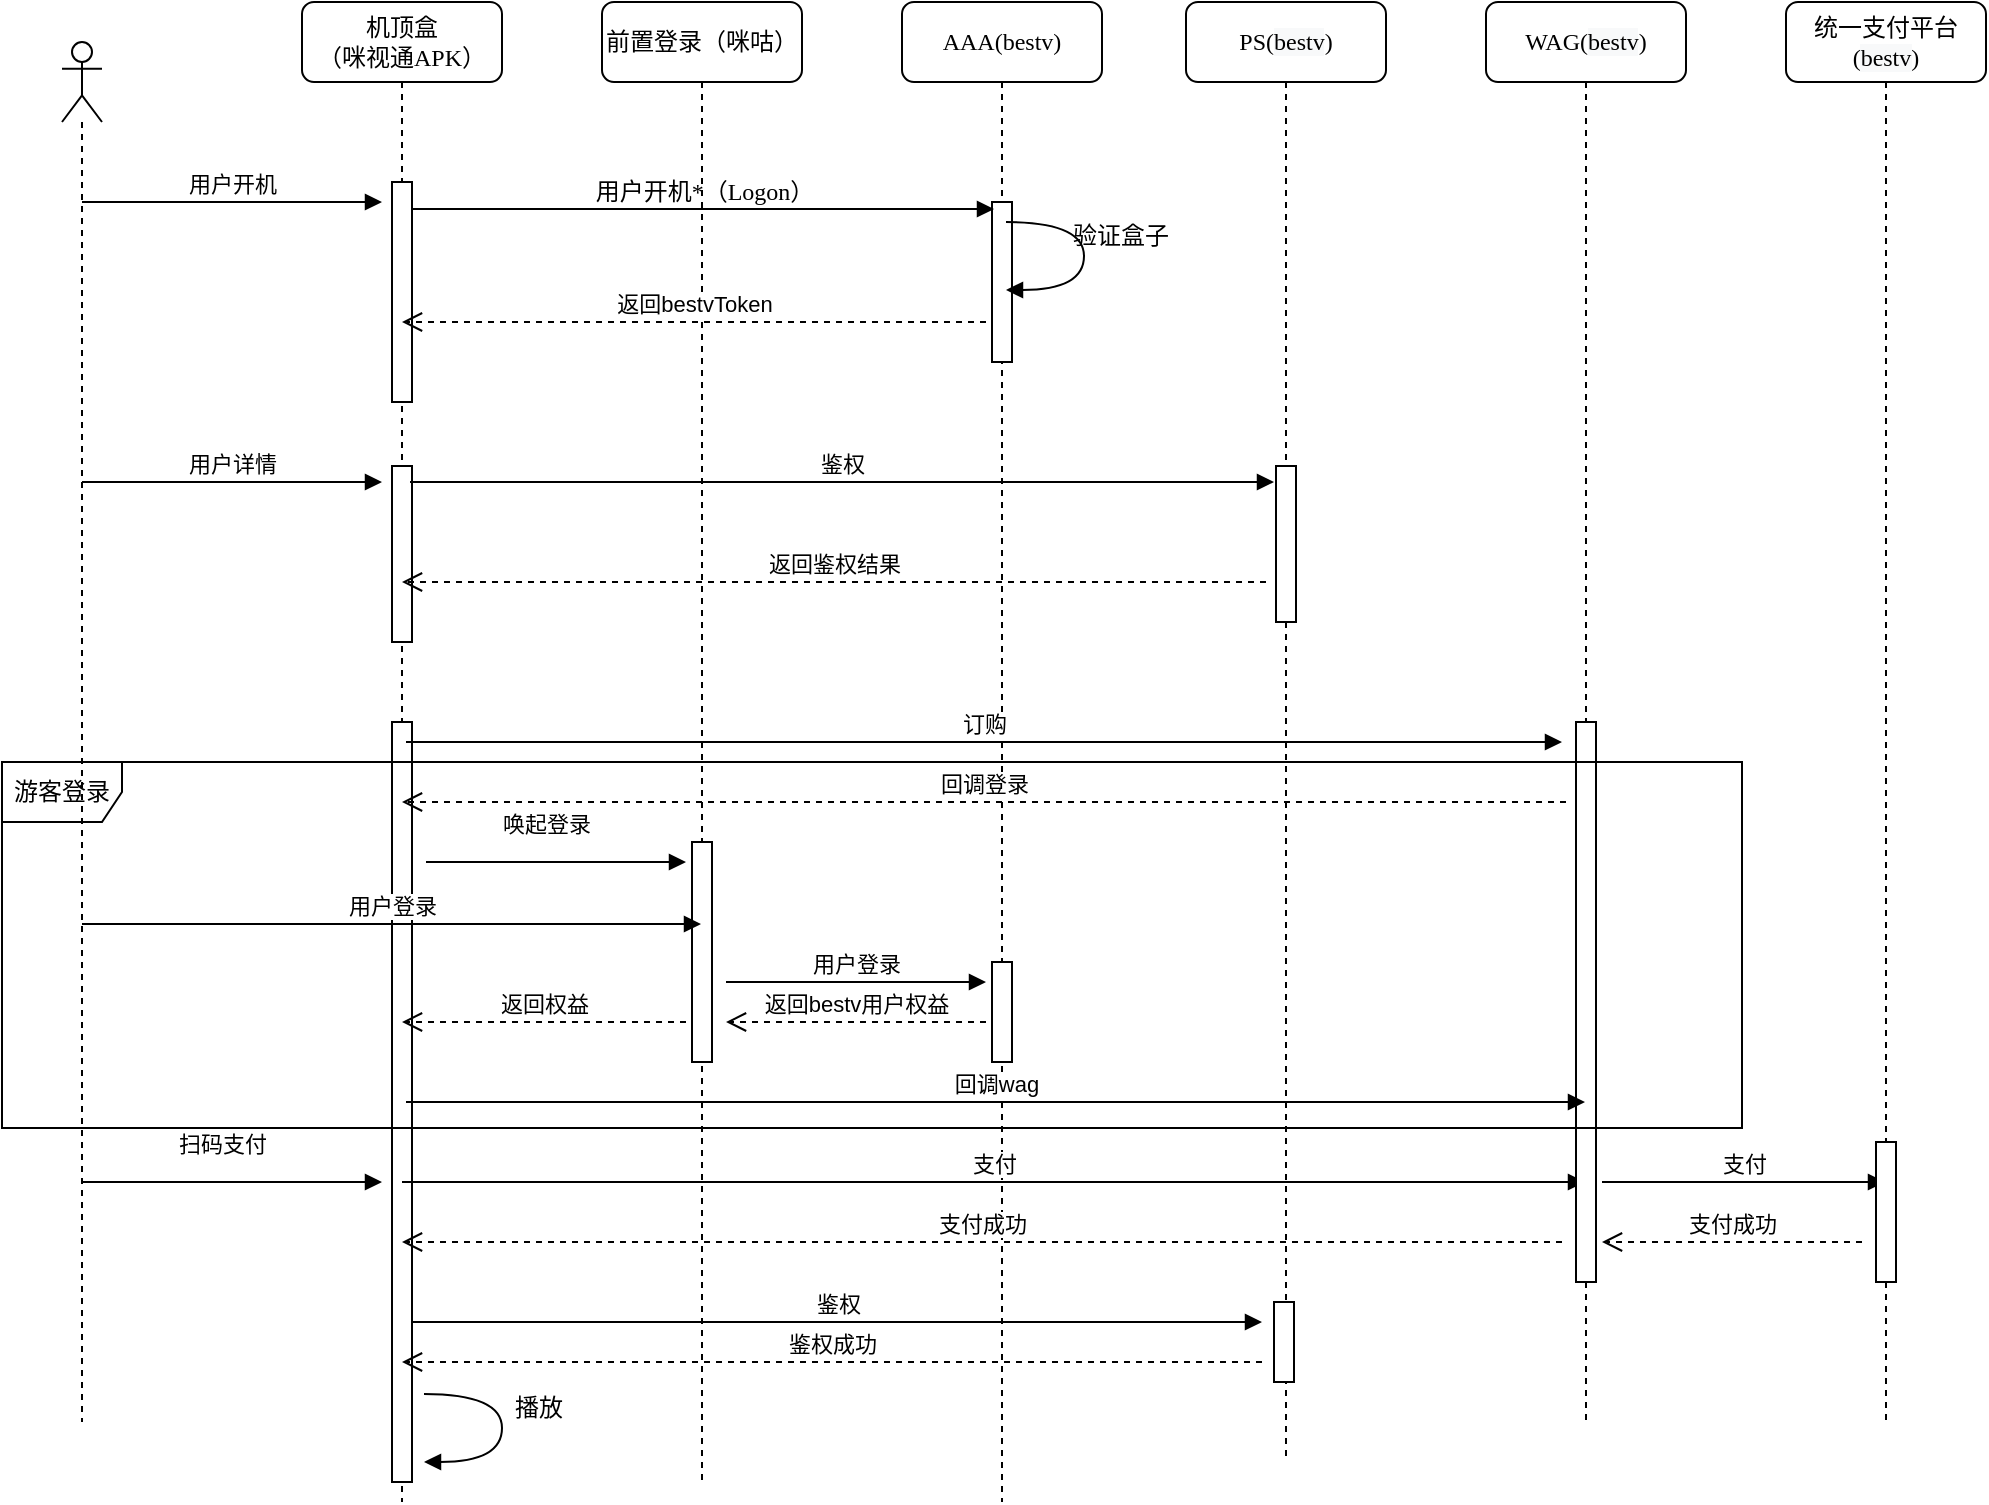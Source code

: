 <mxfile type="github" version="12.4.9"><diagram id="13e1069c-82ec-6db2-03f1-153e76fe0fe0" name="Page-1"><mxGraphModel dx="1422" dy="792" gridSize="10" guides="1" tooltips="1" connect="1" arrows="1" fold="1" page="1" pageScale="1" pageWidth="1100" pageHeight="850" background="#ffffff" math="0" shadow="0" grid="1"><root><mxCell id="0"/><mxCell id="1" parent="0"/><mxCell id="XAI1HucwZ2nyAOawFUFM-1" value="&lt;span style=&quot;display: inline ; float: none ; background-color: rgb(248 , 249 , 250) ; color: transparent ; font-family: monospace ; font-size: 0px ; font-style: normal ; font-variant: normal ; font-weight: 400 ; letter-spacing: normal ; text-align: left ; text-decoration: none ; text-indent: 0px ; text-transform: none ; white-space: nowrap ; word-break: break-all ; word-spacing: 0px&quot;&gt;%3CmxGraphModel%3E%3Croot%3E%3CmxCell%20id%3D%220%22%2F%3E%3CmxCell%20id%3D%221%22%20parent%3D%220%22%2F%3E%3CmxCell%20id%3D%222%22%20value%3D%22%E5%89%8D%E7%BD%AE%E7%99%BB%E5%BD%95%EF%BC%88%E5%92%AA%E5%92%95%EF%BC%89%22%20parent%3D%221%22%20vertex%3D%221%22%20style%3D%22shape%3DumlLifeline%3Bperimeter%3DlifelinePerimeter%3BwhiteSpace%3Dwrap%3Bhtml%3D1%3Bcontainer%3D1%3Bcollapsible%3D0%3BrecursiveResize%3D0%3BoutlineConnect%3D0%3Brounded%3D1%3Bshadow%3D0%3Bcomic%3D0%3BlabelBackgroundColor%3Dnone%3BstrokeWidth%3D1%3BfontFamily%3DVerdana%3BfontSize%3D12%3Balign%3Dcenter%3B%22%3E%3CmxGeometry%20as%3D%22geometry%22%20height%3D%22580%22%20width%3D%22100%22%20y%3D%2280%22%20x%3D%22238%22%2F%3E%3C%2FmxCell%3E%3CmxCell%20id%3D%223%22%20value%3D%22AAA(%E7%99%BE%E8%A7%86%E9%80%9A)%22%20parent%3D%221%22%20vertex%3D%221%22%20style%3D%22shape%3DumlLifeline%3Bperimeter%3DlifelinePerimeter%3BwhiteSpace%3Dwrap%3Bhtml%3D1%3Bcontainer%3D1%3Bcollapsible%3D0%3BrecursiveResize%3D0%3BoutlineConnect%3D0%3Brounded%3D1%3Bshadow%3D0%3Bcomic%3D0%3BlabelBackgroundColor%3Dnone%3BstrokeWidth%3D1%3BfontFamily%3DVerdana%3BfontSize%3D12%3Balign%3Dcenter%3B%22%3E%3CmxGeometry%20as%3D%22geometry%22%20height%3D%22580%22%20width%3D%22100%22%20y%3D%2280%22%20x%3D%22388%22%2F%3E%3C%2FmxCell%3E%3CmxCell%20id%3D%224%22%20value%3D%22%22%20parent%3D%223%22%20vertex%3D%221%22%20style%3D%22html%3D1%3Bpoints%3D%5B%5D%3Bperimeter%3DorthogonalPerimeter%3Brounded%3D0%3Bshadow%3D0%3Bcomic%3D0%3BlabelBackgroundColor%3Dnone%3BstrokeWidth%3D1%3BfontFamily%3DVerdana%3BfontSize%3D12%3Balign%3Dcenter%3B%22%3E%3CmxGeometry%20as%3D%22geometry%22%20height%3D%2250%22%20width%3D%2210%22%20y%3D%22100%22%20x%3D%2245%22%2F%3E%3C%2FmxCell%3E%3CmxCell%20id%3D%225%22%20value%3D%22%22%20parent%3D%223%22%20vertex%3D%221%22%20style%3D%22shape%3DrequiredInterface%3Bhtml%3D1%3BverticalLabelPosition%3Dbottom%3B%22%3E%3CmxGeometry%20as%3D%22geometry%22%20height%3D%2220%22%20width%3D%2210%22%20y%3D%22130%22%20x%3D%2255%22%2F%3E%3C%2FmxCell%3E%3CmxCell%20id%3D%226%22%20value%3D%22%E6%9C%BA%E9%A1%B6%E7%9B%92%26lt%3Bbr%26gt%3B%EF%BC%88%E5%92%AA%E8%A7%86%E9%80%9AAPK%EF%BC%89%22%20parent%3D%221%22%20vertex%3D%221%22%20style%3D%22shape%3DumlLifeline%3Bperimeter%3DlifelinePerimeter%3BwhiteSpace%3Dwrap%3Bhtml%3D1%3Bcontainer%3D1%3Bcollapsible%3D0%3BrecursiveResize%3D0%3BoutlineConnect%3D0%3Brounded%3D1%3Bshadow%3D0%3Bcomic%3D0%3BlabelBackgroundColor%3Dnone%3BstrokeWidth%3D1%3BfontFamily%3DVerdana%3BfontSize%3D12%3Balign%3Dcenter%3B%22%3E%3CmxGeometry%20as%3D%22geometry%22%20height%3D%22580%22%20width%3D%22100%22%20y%3D%2280%22%20x%3D%2288%22%2F%3E%3C%2FmxCell%3E%3CmxCell%20id%3D%227%22%20value%3D%22%22%20parent%3D%226%22%20vertex%3D%221%22%20style%3D%22html%3D1%3Bpoints%3D%5B%5D%3Bperimeter%3DorthogonalPerimeter%3Brounded%3D0%3Bshadow%3D0%3Bcomic%3D0%3BlabelBackgroundColor%3Dnone%3BstrokeWidth%3D1%3BfontFamily%3DVerdana%3BfontSize%3D12%3Balign%3Dcenter%3B%22%3E%3CmxGeometry%20as%3D%22geometry%22%20height%3D%22150%22%20width%3D%2210%22%20y%3D%2290%22%20x%3D%2245%22%2F%3E%3C%2FmxCell%3E%3CmxCell%20id%3D%228%22%20value%3D%22%E7%94%A8%E6%88%B7%E7%99%BB%E5%BD%95*%EF%BC%88Logon%EF%BC%89%22%20parent%3D%221%22%20style%3D%22html%3D1%3BverticalAlign%3Dbottom%3BendArrow%3Dblock%3BentryX%3D0.1%3BentryY%3D0.045%3BlabelBackgroundColor%3Dnone%3BfontFamily%3DVerdana%3BfontSize%3D12%3BedgeStyle%3DelbowEdgeStyle%3Belbow%3Dvertical%3BentryDx%3D0%3BentryDy%3D0%3BentryPerimeter%3D0%3B%22%20edge%3D%221%22%20target%3D%224%22%20source%3D%227%22%3E%3CmxGeometry%20as%3D%22geometry%22%20relative%3D%221%22%3E%3CmxPoint%20as%3D%22sourcePoint%22%20y%3D%22190%22%20x%3D%22208%22%2F%3E%3CmxPoint%20as%3D%22targetPoint%22%20y%3D%22180%22%20x%3D%22283%22%2F%3E%3C%2FmxGeometry%3E%3C%2FmxCell%3E%3CmxCell%20id%3D%229%22%20value%3D%22Note%22%20parent%3D%221%22%20vertex%3D%221%22%20style%3D%22shape%3Dnote%3BwhiteSpace%3Dwrap%3Bhtml%3D1%3Bsize%3D14%3BverticalAlign%3Dtop%3Balign%3Dleft%3BspacingTop%3D-6%3Brounded%3D0%3Bshadow%3D0%3Bcomic%3D0%3BlabelBackgroundColor%3Dnone%3BstrokeWidth%3D1%3BfontFamily%3DVerdana%3BfontSize%3D12%22%3E%3CmxGeometry%20as%3D%22geometry%22%20height%3D%2235%22%20width%3D%22100%22%20y%3D%2230%22%20x%3D%2288%22%2F%3E%3C%2FmxCell%3E%3CmxCell%20id%3D%2210%22%20value%3D%22Note%22%20parent%3D%221%22%20vertex%3D%221%22%20style%3D%22shape%3Dnote%3BwhiteSpace%3Dwrap%3Bhtml%3D1%3Bsize%3D14%3BverticalAlign%3Dtop%3Balign%3Dleft%3BspacingTop%3D-6%3Brounded%3D0%3Bshadow%3D0%3Bcomic%3D0%3BlabelBackgroundColor%3Dnone%3BstrokeWidth%3D1%3BfontFamily%3DVerdana%3BfontSize%3D12%22%3E%3CmxGeometry%20as%3D%22geometry%22%20height%3D%2235%22%20width%3D%22100%22%20y%3D%2230%22%20x%3D%22228%22%2F%3E%3C%2FmxCell%3E%3CmxCell%20id%3D%2211%22%20value%3D%22Note%22%20parent%3D%221%22%20vertex%3D%221%22%20style%3D%22shape%3Dnote%3BwhiteSpace%3Dwrap%3Bhtml%3D1%3Bsize%3D14%3BverticalAlign%3Dtop%3Balign%3Dleft%3BspacingTop%3D-6%3Brounded%3D0%3Bshadow%3D0%3Bcomic%3D0%3BlabelBackgroundColor%3Dnone%3BstrokeWidth%3D1%3BfontFamily%3DVerdana%3BfontSize%3D12%22%3E%3CmxGeometry%20as%3D%22geometry%22%20height%3D%2235%22%20width%3D%22100%22%20y%3D%2230%22%20x%3D%22388%22%2F%3E%3C%2FmxCell%3E%3CmxCell%20id%3D%2212%22%20value%3D%22PS(%E7%99%BE%E8%A7%86%E9%80%9A)%22%20parent%3D%221%22%20vertex%3D%221%22%20style%3D%22shape%3DumlLifeline%3Bperimeter%3DlifelinePerimeter%3BwhiteSpace%3Dwrap%3Bhtml%3D1%3Bcontainer%3D1%3Bcollapsible%3D0%3BrecursiveResize%3D0%3BoutlineConnect%3D0%3Brounded%3D1%3Bshadow%3D0%3Bcomic%3D0%3BlabelBackgroundColor%3Dnone%3BstrokeWidth%3D1%3BfontFamily%3DVerdana%3BfontSize%3D12%3Balign%3Dcenter%3B%22%3E%3CmxGeometry%20as%3D%22geometry%22%20height%3D%22580%22%20width%3D%22100%22%20y%3D%2280%22%20x%3D%22530%22%2F%3E%3C%2FmxCell%3E%3CmxCell%20id%3D%2213%22%20value%3D%22%22%20parent%3D%2212%22%20vertex%3D%221%22%20style%3D%22html%3D1%3Bpoints%3D%5B%5D%3Bperimeter%3DorthogonalPerimeter%3Brounded%3D0%3Bshadow%3D0%3Bcomic%3D0%3BlabelBackgroundColor%3Dnone%3BstrokeWidth%3D1%3BfontFamily%3DVerdana%3BfontSize%3D12%3Balign%3Dcenter%3B%22%3E%3CmxGeometry%20as%3D%22geometry%22%20height%3D%2260%22%20width%3D%2210%22%20y%3D%22270%22%20x%3D%2245%22%2F%3E%3C%2FmxCell%3E%3CmxCell%20id%3D%2214%22%20value%3D%22WAG(%E7%99%BE%E8%A7%86%E9%80%9A)%22%20parent%3D%221%22%20vertex%3D%221%22%20style%3D%22shape%3DumlLifeline%3Bperimeter%3DlifelinePerimeter%3BwhiteSpace%3Dwrap%3Bhtml%3D1%3Bcontainer%3D1%3Bcollapsible%3D0%3BrecursiveResize%3D0%3BoutlineConnect%3D0%3Brounded%3D1%3Bshadow%3D0%3Bcomic%3D0%3BlabelBackgroundColor%3Dnone%3BstrokeWidth%3D1%3BfontFamily%3DVerdana%3BfontSize%3D12%3Balign%3Dcenter%3B%22%3E%3CmxGeometry%20as%3D%22geometry%22%20height%3D%22580%22%20width%3D%22100%22%20y%3D%2280%22%20x%3D%22680%22%2F%3E%3C%2FmxCell%3E%3CmxCell%20id%3D%2215%22%20value%3D%22%22%20parent%3D%2214%22%20vertex%3D%221%22%20style%3D%22html%3D1%3Bpoints%3D%5B%5D%3Bperimeter%3DorthogonalPerimeter%3Brounded%3D0%3Bshadow%3D0%3Bcomic%3D0%3BlabelBackgroundColor%3Dnone%3BstrokeWidth%3D1%3BfontFamily%3DVerdana%3BfontSize%3D12%3Balign%3Dcenter%3B%22%3E%3CmxGeometry%20as%3D%22geometry%22%20height%3D%2260%22%20width%3D%2210%22%20y%3D%22270%22%20x%3D%2245%22%2F%3E%3C%2FmxCell%3E%3CmxCell%20id%3D%2216%22%20value%3D%22%E7%BB%9F%E4%B8%80%E6%94%AF%E4%BB%98%E5%B9%B3%E5%8F%B0%26lt%3Bbr%26gt%3B(%E7%99%BE%E8%A7%86%E9%80%9A)%22%20parent%3D%221%22%20vertex%3D%221%22%20style%3D%22shape%3DumlLifeline%3Bperimeter%3DlifelinePerimeter%3BwhiteSpace%3Dwrap%3Bhtml%3D1%3Bcontainer%3D1%3Bcollapsible%3D0%3BrecursiveResize%3D0%3BoutlineConnect%3D0%3Brounded%3D1%3Bshadow%3D0%3Bcomic%3D0%3BlabelBackgroundColor%3Dnone%3BstrokeWidth%3D1%3BfontFamily%3DVerdana%3BfontSize%3D12%3Balign%3Dcenter%3B%22%3E%3CmxGeometry%20as%3D%22geometry%22%20height%3D%22580%22%20width%3D%22100%22%20y%3D%2280%22%20x%3D%22830%22%2F%3E%3C%2FmxCell%3E%3CmxCell%20id%3D%2217%22%20value%3D%22%22%20parent%3D%2216%22%20vertex%3D%221%22%20style%3D%22html%3D1%3Bpoints%3D%5B%5D%3Bperimeter%3DorthogonalPerimeter%3Brounded%3D0%3Bshadow%3D0%3Bcomic%3D0%3BlabelBackgroundColor%3Dnone%3BstrokeWidth%3D1%3BfontFamily%3DVerdana%3BfontSize%3D12%3Balign%3Dcenter%3B%22%3E%3CmxGeometry%20as%3D%22geometry%22%20height%3D%2260%22%20width%3D%2210%22%20y%3D%22270%22%20x%3D%2245%22%2F%3E%3C%2FmxCell%3E%3C%2Froot%3E%3C%2FmxGraphModel%3E&lt;/span&gt;" parent="1" style="text;html=1;align=center;verticalAlign=middle;resizable=0;points=[];autosize=1;" vertex="1"><mxGeometry as="geometry" x="686" y="308" width="20" height="20"/></mxCell><mxCell id="XAI1HucwZ2nyAOawFUFM-2" value="前置登录（咪咕）" parent="1" style="shape=umlLifeline;perimeter=lifelinePerimeter;whiteSpace=wrap;html=1;container=1;collapsible=0;recursiveResize=0;outlineConnect=0;rounded=1;shadow=0;comic=0;labelBackgroundColor=none;strokeWidth=1;fontFamily=Verdana;fontSize=12;align=center;" vertex="1"><mxGeometry as="geometry" x="360" y="90" width="100" height="740"/></mxCell><mxCell id="XAI1HucwZ2nyAOawFUFM-37" value="" parent="XAI1HucwZ2nyAOawFUFM-2" style="html=1;points=[];perimeter=orthogonalPerimeter;" vertex="1"><mxGeometry as="geometry" x="45" y="420" width="10" height="110"/></mxCell><mxCell id="XAI1HucwZ2nyAOawFUFM-41" value="用户登录" parent="XAI1HucwZ2nyAOawFUFM-2" style="html=1;verticalAlign=bottom;endArrow=block;" edge="1"><mxGeometry as="geometry" width="80" relative="1"><mxPoint as="sourcePoint" x="62" y="490"/><mxPoint as="targetPoint" x="192" y="490"/></mxGeometry></mxCell><mxCell id="XAI1HucwZ2nyAOawFUFM-3" value="AAA(bestv)" parent="1" style="shape=umlLifeline;perimeter=lifelinePerimeter;whiteSpace=wrap;html=1;container=1;collapsible=0;recursiveResize=0;outlineConnect=0;rounded=1;shadow=0;comic=0;labelBackgroundColor=none;strokeWidth=1;fontFamily=Verdana;fontSize=12;align=center;" vertex="1"><mxGeometry as="geometry" x="510" y="90" width="100" height="750"/></mxCell><mxCell id="XAI1HucwZ2nyAOawFUFM-4" value="" parent="XAI1HucwZ2nyAOawFUFM-3" style="html=1;points=[];perimeter=orthogonalPerimeter;rounded=0;shadow=0;comic=0;labelBackgroundColor=none;strokeWidth=1;fontFamily=Verdana;fontSize=12;align=center;" vertex="1"><mxGeometry as="geometry" x="45" y="100" width="10" height="80"/></mxCell><mxCell id="XAI1HucwZ2nyAOawFUFM-40" value="" parent="XAI1HucwZ2nyAOawFUFM-3" style="html=1;points=[];perimeter=orthogonalPerimeter;" vertex="1"><mxGeometry as="geometry" x="45" y="480" width="10" height="50"/></mxCell><mxCell id="XAI1HucwZ2nyAOawFUFM-6" value="机顶盒&lt;br&gt;（咪视通APK）" parent="1" style="shape=umlLifeline;perimeter=lifelinePerimeter;whiteSpace=wrap;html=1;container=1;collapsible=0;recursiveResize=0;outlineConnect=0;rounded=1;shadow=0;comic=0;labelBackgroundColor=none;strokeWidth=1;fontFamily=Verdana;fontSize=12;align=center;" vertex="1"><mxGeometry as="geometry" x="210" y="90" width="100" height="750"/></mxCell><mxCell id="XAI1HucwZ2nyAOawFUFM-7" value="" parent="XAI1HucwZ2nyAOawFUFM-6" style="html=1;points=[];perimeter=orthogonalPerimeter;rounded=0;shadow=0;comic=0;labelBackgroundColor=none;strokeWidth=1;fontFamily=Verdana;fontSize=12;align=center;" vertex="1"><mxGeometry as="geometry" x="45" y="90" width="10" height="110"/></mxCell><mxCell id="XAI1HucwZ2nyAOawFUFM-19" value="" parent="XAI1HucwZ2nyAOawFUFM-6" style="html=1;points=[];perimeter=orthogonalPerimeter;" vertex="1"><mxGeometry as="geometry" x="45" y="232" width="10" height="88"/></mxCell><mxCell id="XAI1HucwZ2nyAOawFUFM-20" value="鉴权" parent="XAI1HucwZ2nyAOawFUFM-6" style="html=1;verticalAlign=bottom;endArrow=block;" edge="1"><mxGeometry as="geometry" width="80" relative="1"><mxPoint as="sourcePoint" x="54" y="240"/><mxPoint as="targetPoint" x="486" y="240"/></mxGeometry></mxCell><mxCell id="XAI1HucwZ2nyAOawFUFM-30" value="" parent="XAI1HucwZ2nyAOawFUFM-6" style="html=1;points=[];perimeter=orthogonalPerimeter;" vertex="1"><mxGeometry as="geometry" x="45" y="360" width="10" height="380"/></mxCell><mxCell id="XAI1HucwZ2nyAOawFUFM-32" value="订购" parent="XAI1HucwZ2nyAOawFUFM-6" style="html=1;verticalAlign=bottom;endArrow=block;" edge="1"><mxGeometry as="geometry" width="80" relative="1"><mxPoint as="sourcePoint" x="52" y="370"/><mxPoint as="targetPoint" x="630" y="370"/></mxGeometry></mxCell><mxCell id="XAI1HucwZ2nyAOawFUFM-38" value="唤起登录" parent="XAI1HucwZ2nyAOawFUFM-6" style="html=1;verticalAlign=bottom;endArrow=block;" edge="1"><mxGeometry as="geometry" x="-0.077" y="10" width="80" relative="1"><mxPoint as="sourcePoint" x="62" y="430"/><mxPoint as="targetPoint" x="192" y="430"/><mxPoint as="offset"/></mxGeometry></mxCell><mxCell id="XAI1HucwZ2nyAOawFUFM-69" value="支付" parent="XAI1HucwZ2nyAOawFUFM-6" style="html=1;verticalAlign=bottom;endArrow=block;" edge="1" target="XAI1HucwZ2nyAOawFUFM-14"><mxGeometry as="geometry" width="80" relative="1"><mxPoint as="sourcePoint" x="50" y="590"/><mxPoint as="targetPoint" x="130" y="590"/></mxGeometry></mxCell><mxCell id="XAI1HucwZ2nyAOawFUFM-8" value="用户开机*（Logon）" parent="1" style="html=1;verticalAlign=bottom;endArrow=block;entryX=0.1;entryY=0.045;labelBackgroundColor=none;fontFamily=Verdana;fontSize=12;edgeStyle=elbowEdgeStyle;elbow=vertical;entryDx=0;entryDy=0;entryPerimeter=0;" edge="1" target="XAI1HucwZ2nyAOawFUFM-4" source="XAI1HucwZ2nyAOawFUFM-7"><mxGeometry as="geometry" relative="1"><mxPoint as="sourcePoint" x="330" y="200"/><mxPoint as="targetPoint" x="405" y="190"/></mxGeometry></mxCell><mxCell id="XAI1HucwZ2nyAOawFUFM-12" value="PS(&lt;span style=&quot;display: inline ; float: none ; background-color: rgb(248 , 249 , 250) ; color: rgb(0 , 0 , 0) ; font-family: &amp;#34;verdana&amp;#34; ; font-size: 12px ; font-style: normal ; font-variant: normal ; font-weight: normal ; letter-spacing: normal ; line-height: 1.2 ; overflow-wrap: normal ; text-align: center ; text-decoration: none ; text-indent: 0px ; text-transform: none ; white-space: normal ; word-spacing: 0px&quot;&gt;bestv&lt;/span&gt;)" parent="1" style="shape=umlLifeline;perimeter=lifelinePerimeter;whiteSpace=wrap;html=1;container=1;collapsible=0;recursiveResize=0;outlineConnect=0;rounded=1;shadow=0;comic=0;labelBackgroundColor=none;strokeWidth=1;fontFamily=Verdana;fontSize=12;align=center;" vertex="1"><mxGeometry as="geometry" x="652" y="90" width="100" height="730"/></mxCell><mxCell id="XAI1HucwZ2nyAOawFUFM-13" value="" parent="XAI1HucwZ2nyAOawFUFM-12" style="html=1;points=[];perimeter=orthogonalPerimeter;rounded=0;shadow=0;comic=0;labelBackgroundColor=none;strokeWidth=1;fontFamily=Verdana;fontSize=12;align=center;" vertex="1"><mxGeometry as="geometry" x="45" y="232" width="10" height="78"/></mxCell><mxCell id="XAI1HucwZ2nyAOawFUFM-72" value="" parent="XAI1HucwZ2nyAOawFUFM-12" style="html=1;points=[];perimeter=orthogonalPerimeter;" vertex="1"><mxGeometry as="geometry" x="44" y="650" width="10" height="40"/></mxCell><mxCell id="XAI1HucwZ2nyAOawFUFM-14" value="WAG(&lt;span style=&quot;display: inline ; float: none ; background-color: rgb(248 , 249 , 250) ; color: rgb(0 , 0 , 0) ; font-family: &amp;#34;verdana&amp;#34; ; font-size: 12px ; font-style: normal ; font-variant: normal ; font-weight: normal ; letter-spacing: normal ; line-height: 1.2 ; overflow-wrap: normal ; text-align: center ; text-decoration: none ; text-indent: 0px ; text-transform: none ; white-space: normal ; word-spacing: 0px&quot;&gt;bestv&lt;/span&gt;)" parent="1" style="shape=umlLifeline;perimeter=lifelinePerimeter;whiteSpace=wrap;html=1;container=1;collapsible=0;recursiveResize=0;outlineConnect=0;rounded=1;shadow=0;comic=0;labelBackgroundColor=none;strokeWidth=1;fontFamily=Verdana;fontSize=12;align=center;" vertex="1"><mxGeometry as="geometry" x="802" y="90" width="100" height="710"/></mxCell><mxCell id="XAI1HucwZ2nyAOawFUFM-31" value="" parent="XAI1HucwZ2nyAOawFUFM-14" style="html=1;points=[];perimeter=orthogonalPerimeter;" vertex="1"><mxGeometry as="geometry" x="45" y="360" width="10" height="280"/></mxCell><mxCell id="XAI1HucwZ2nyAOawFUFM-67" value="支付" parent="XAI1HucwZ2nyAOawFUFM-14" style="html=1;verticalAlign=bottom;endArrow=block;" edge="1" target="XAI1HucwZ2nyAOawFUFM-16"><mxGeometry as="geometry" width="80" relative="1"><mxPoint as="sourcePoint" x="58" y="590"/><mxPoint as="targetPoint" x="138" y="590"/></mxGeometry></mxCell><mxCell id="XAI1HucwZ2nyAOawFUFM-16" value="统一支付平台&lt;br&gt;(&lt;span style=&quot;display: inline ; float: none ; background-color: rgb(248 , 249 , 250) ; color: rgb(0 , 0 , 0) ; font-family: &amp;#34;verdana&amp;#34; ; font-size: 12px ; font-style: normal ; font-variant: normal ; font-weight: normal ; letter-spacing: normal ; line-height: 1.2 ; overflow-wrap: normal ; text-align: center ; text-decoration: none ; text-indent: 0px ; text-transform: none ; white-space: normal ; word-spacing: 0px&quot;&gt;bestv&lt;/span&gt;)" parent="1" style="shape=umlLifeline;perimeter=lifelinePerimeter;whiteSpace=wrap;html=1;container=1;collapsible=0;recursiveResize=0;outlineConnect=0;rounded=1;shadow=0;comic=0;labelBackgroundColor=none;strokeWidth=1;fontFamily=Verdana;fontSize=12;align=center;" vertex="1"><mxGeometry as="geometry" x="952" y="90" width="100" height="710"/></mxCell><mxCell id="XAI1HucwZ2nyAOawFUFM-17" value="" parent="XAI1HucwZ2nyAOawFUFM-16" style="html=1;points=[];perimeter=orthogonalPerimeter;rounded=0;shadow=0;comic=0;labelBackgroundColor=none;strokeWidth=1;fontFamily=Verdana;fontSize=12;align=center;" vertex="1"><mxGeometry as="geometry" x="45" y="570" width="10" height="70"/></mxCell><mxCell id="XAI1HucwZ2nyAOawFUFM-18" value="返回bestvToken" parent="1" style="html=1;verticalAlign=bottom;endArrow=open;dashed=1;endSize=8;" edge="1" target="XAI1HucwZ2nyAOawFUFM-6"><mxGeometry as="geometry" relative="1"><mxPoint as="sourcePoint" x="552" y="250"/><mxPoint as="targetPoint" x="472" y="250"/></mxGeometry></mxCell><mxCell id="7baba1c4bc27f4b0-39" value="验证盒子" parent="1" style="html=1;verticalAlign=bottom;endArrow=block;labelBackgroundColor=none;fontFamily=Verdana;fontSize=12;elbow=vertical;edgeStyle=orthogonalEdgeStyle;curved=1;" edge="1"><mxGeometry as="geometry" x="0.339" y="-27" relative="1"><mxPoint as="sourcePoint" x="562" y="200"/><mxPoint as="targetPoint" x="562" y="234"/><Array as="points"><mxPoint x="601" y="200"/><mxPoint x="601" y="234"/></Array><mxPoint as="offset" x="20" y="9"/></mxGeometry></mxCell><mxCell id="XAI1HucwZ2nyAOawFUFM-29" value="返回鉴权结果" parent="1" style="html=1;verticalAlign=bottom;endArrow=open;dashed=1;endSize=8;" edge="1" target="XAI1HucwZ2nyAOawFUFM-6"><mxGeometry as="geometry" relative="1"><mxPoint as="sourcePoint" x="692" y="380"/><mxPoint as="targetPoint" x="612" y="380"/></mxGeometry></mxCell><mxCell id="XAI1HucwZ2nyAOawFUFM-36" value="回调登录" parent="1" style="html=1;verticalAlign=bottom;endArrow=open;dashed=1;endSize=8;" edge="1" target="XAI1HucwZ2nyAOawFUFM-6"><mxGeometry as="geometry" relative="1"><mxPoint as="sourcePoint" x="842" y="490"/><mxPoint as="targetPoint" x="762" y="490"/></mxGeometry></mxCell><mxCell id="XAI1HucwZ2nyAOawFUFM-42" value="返回bestv用户权益" parent="1" style="html=1;verticalAlign=bottom;endArrow=open;dashed=1;endSize=8;" edge="1"><mxGeometry as="geometry" relative="1"><mxPoint as="sourcePoint" x="552" y="600"/><mxPoint as="targetPoint" x="422" y="600"/></mxGeometry></mxCell><mxCell id="XAI1HucwZ2nyAOawFUFM-43" value="返回权益" parent="1" style="html=1;verticalAlign=bottom;endArrow=open;dashed=1;endSize=8;" edge="1" target="XAI1HucwZ2nyAOawFUFM-6"><mxGeometry as="geometry" relative="1"><mxPoint as="sourcePoint" x="402" y="600"/><mxPoint as="targetPoint" x="322" y="600"/></mxGeometry></mxCell><mxCell id="XAI1HucwZ2nyAOawFUFM-44" value="游客登录" parent="1" style="shape=umlFrame;whiteSpace=wrap;html=1;" vertex="1"><mxGeometry as="geometry" x="60" y="470" width="870" height="183"/></mxCell><mxCell id="XAI1HucwZ2nyAOawFUFM-49" value="回调wag" parent="1" style="html=1;verticalAlign=bottom;endArrow=block;" edge="1" target="XAI1HucwZ2nyAOawFUFM-14"><mxGeometry as="geometry" width="80" relative="1"><mxPoint as="sourcePoint" x="262" y="640"/><mxPoint as="targetPoint" x="342" y="640"/></mxGeometry></mxCell><mxCell id="XAI1HucwZ2nyAOawFUFM-60" value="" parent="1" style="shape=umlLifeline;participant=umlActor;perimeter=lifelinePerimeter;whiteSpace=wrap;html=1;container=1;collapsible=0;recursiveResize=0;verticalAlign=top;spacingTop=36;labelBackgroundColor=#ffffff;outlineConnect=0;" vertex="1"><mxGeometry as="geometry" x="90" y="110" width="20" height="690"/></mxCell><mxCell id="XAI1HucwZ2nyAOawFUFM-61" value="用户登录" parent="XAI1HucwZ2nyAOawFUFM-60" style="html=1;verticalAlign=bottom;endArrow=block;" edge="1"><mxGeometry as="geometry" width="80" relative="1"><mxPoint as="sourcePoint" x="10" y="441"/><mxPoint as="targetPoint" x="319.5" y="441"/></mxGeometry></mxCell><mxCell id="XAI1HucwZ2nyAOawFUFM-62" value="用户开机" parent="XAI1HucwZ2nyAOawFUFM-60" style="html=1;verticalAlign=bottom;endArrow=block;" edge="1"><mxGeometry as="geometry" width="80" relative="1"><mxPoint as="sourcePoint" x="10" y="80"/><mxPoint as="targetPoint" x="160" y="80"/></mxGeometry></mxCell><mxCell id="XAI1HucwZ2nyAOawFUFM-63" value="用户详情" parent="XAI1HucwZ2nyAOawFUFM-60" style="html=1;verticalAlign=bottom;endArrow=block;" edge="1"><mxGeometry as="geometry" width="80" relative="1"><mxPoint as="sourcePoint" x="10" y="220"/><mxPoint as="targetPoint" x="160" y="220"/></mxGeometry></mxCell><mxCell id="XAI1HucwZ2nyAOawFUFM-66" value="扫码支付" parent="XAI1HucwZ2nyAOawFUFM-60" style="html=1;verticalAlign=bottom;endArrow=block;" edge="1"><mxGeometry as="geometry" x="-0.067" y="10" width="80" relative="1"><mxPoint as="sourcePoint" x="10" y="570"/><mxPoint as="targetPoint" x="160" y="570"/><mxPoint as="offset"/></mxGeometry></mxCell><mxCell id="XAI1HucwZ2nyAOawFUFM-68" value="支付成功" parent="1" style="html=1;verticalAlign=bottom;endArrow=open;dashed=1;endSize=8;" edge="1"><mxGeometry as="geometry" relative="1"><mxPoint as="sourcePoint" x="990" y="710"/><mxPoint as="targetPoint" x="860" y="710"/></mxGeometry></mxCell><mxCell id="XAI1HucwZ2nyAOawFUFM-70" value="支付成功" parent="1" style="html=1;verticalAlign=bottom;endArrow=open;dashed=1;endSize=8;" edge="1" target="XAI1HucwZ2nyAOawFUFM-6"><mxGeometry as="geometry" relative="1"><mxPoint as="sourcePoint" x="840" y="710"/><mxPoint as="targetPoint" x="760" y="710"/></mxGeometry></mxCell><mxCell id="XAI1HucwZ2nyAOawFUFM-73" value="鉴权" parent="1" style="html=1;verticalAlign=bottom;endArrow=block;" edge="1"><mxGeometry as="geometry" width="80" relative="1"><mxPoint as="sourcePoint" x="265" y="750"/><mxPoint as="targetPoint" x="690" y="750"/></mxGeometry></mxCell><mxCell id="XAI1HucwZ2nyAOawFUFM-74" value="鉴权成功" parent="1" style="html=1;verticalAlign=bottom;endArrow=open;dashed=1;endSize=8;" edge="1" target="XAI1HucwZ2nyAOawFUFM-6"><mxGeometry as="geometry" relative="1"><mxPoint as="sourcePoint" x="690" y="770"/><mxPoint as="targetPoint" x="610" y="770"/></mxGeometry></mxCell><mxCell id="XAI1HucwZ2nyAOawFUFM-76" value="播放" parent="1" style="html=1;verticalAlign=bottom;endArrow=block;labelBackgroundColor=none;fontFamily=Verdana;fontSize=12;elbow=vertical;edgeStyle=orthogonalEdgeStyle;curved=1;" edge="1"><mxGeometry as="geometry" x="0.339" y="-27" relative="1"><mxPoint as="sourcePoint" x="271" y="786"/><mxPoint as="targetPoint" x="271" y="820"/><Array as="points"><mxPoint x="310" y="786"/><mxPoint x="310" y="820"/></Array><mxPoint as="offset" x="20" y="9"/></mxGeometry></mxCell></root></mxGraphModel></diagram></mxfile>